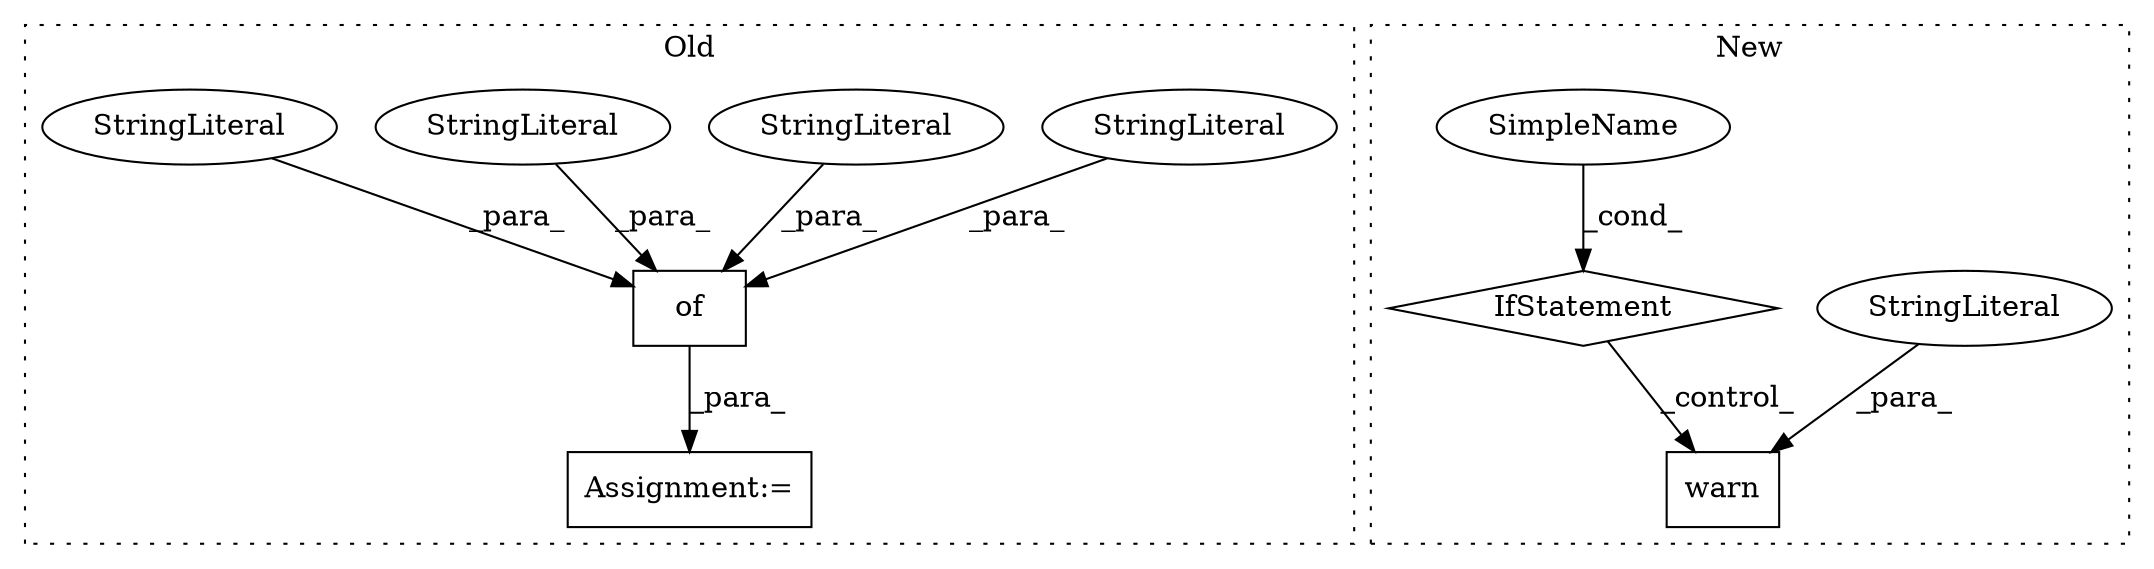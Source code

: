 digraph G {
subgraph cluster0 {
1 [label="of" a="32" s="1798,2334" l="3,1" shape="box"];
4 [label="Assignment:=" a="7" s="1793" l="1" shape="box"];
5 [label="StringLiteral" a="45" s="2181" l="8" shape="ellipse"];
6 [label="StringLiteral" a="45" s="1817" l="16" shape="ellipse"];
7 [label="StringLiteral" a="45" s="1801" l="5" shape="ellipse"];
8 [label="StringLiteral" a="45" s="2053" l="20" shape="ellipse"];
label = "Old";
style="dotted";
}
subgraph cluster1 {
2 [label="warn" a="32" s="2777,2883" l="5,1" shape="box"];
3 [label="StringLiteral" a="45" s="2782" l="101" shape="ellipse"];
9 [label="IfStatement" a="25" s="2593,2602" l="4,2" shape="diamond"];
10 [label="SimpleName" a="42" s="2597" l="5" shape="ellipse"];
label = "New";
style="dotted";
}
1 -> 4 [label="_para_"];
3 -> 2 [label="_para_"];
5 -> 1 [label="_para_"];
6 -> 1 [label="_para_"];
7 -> 1 [label="_para_"];
8 -> 1 [label="_para_"];
9 -> 2 [label="_control_"];
10 -> 9 [label="_cond_"];
}